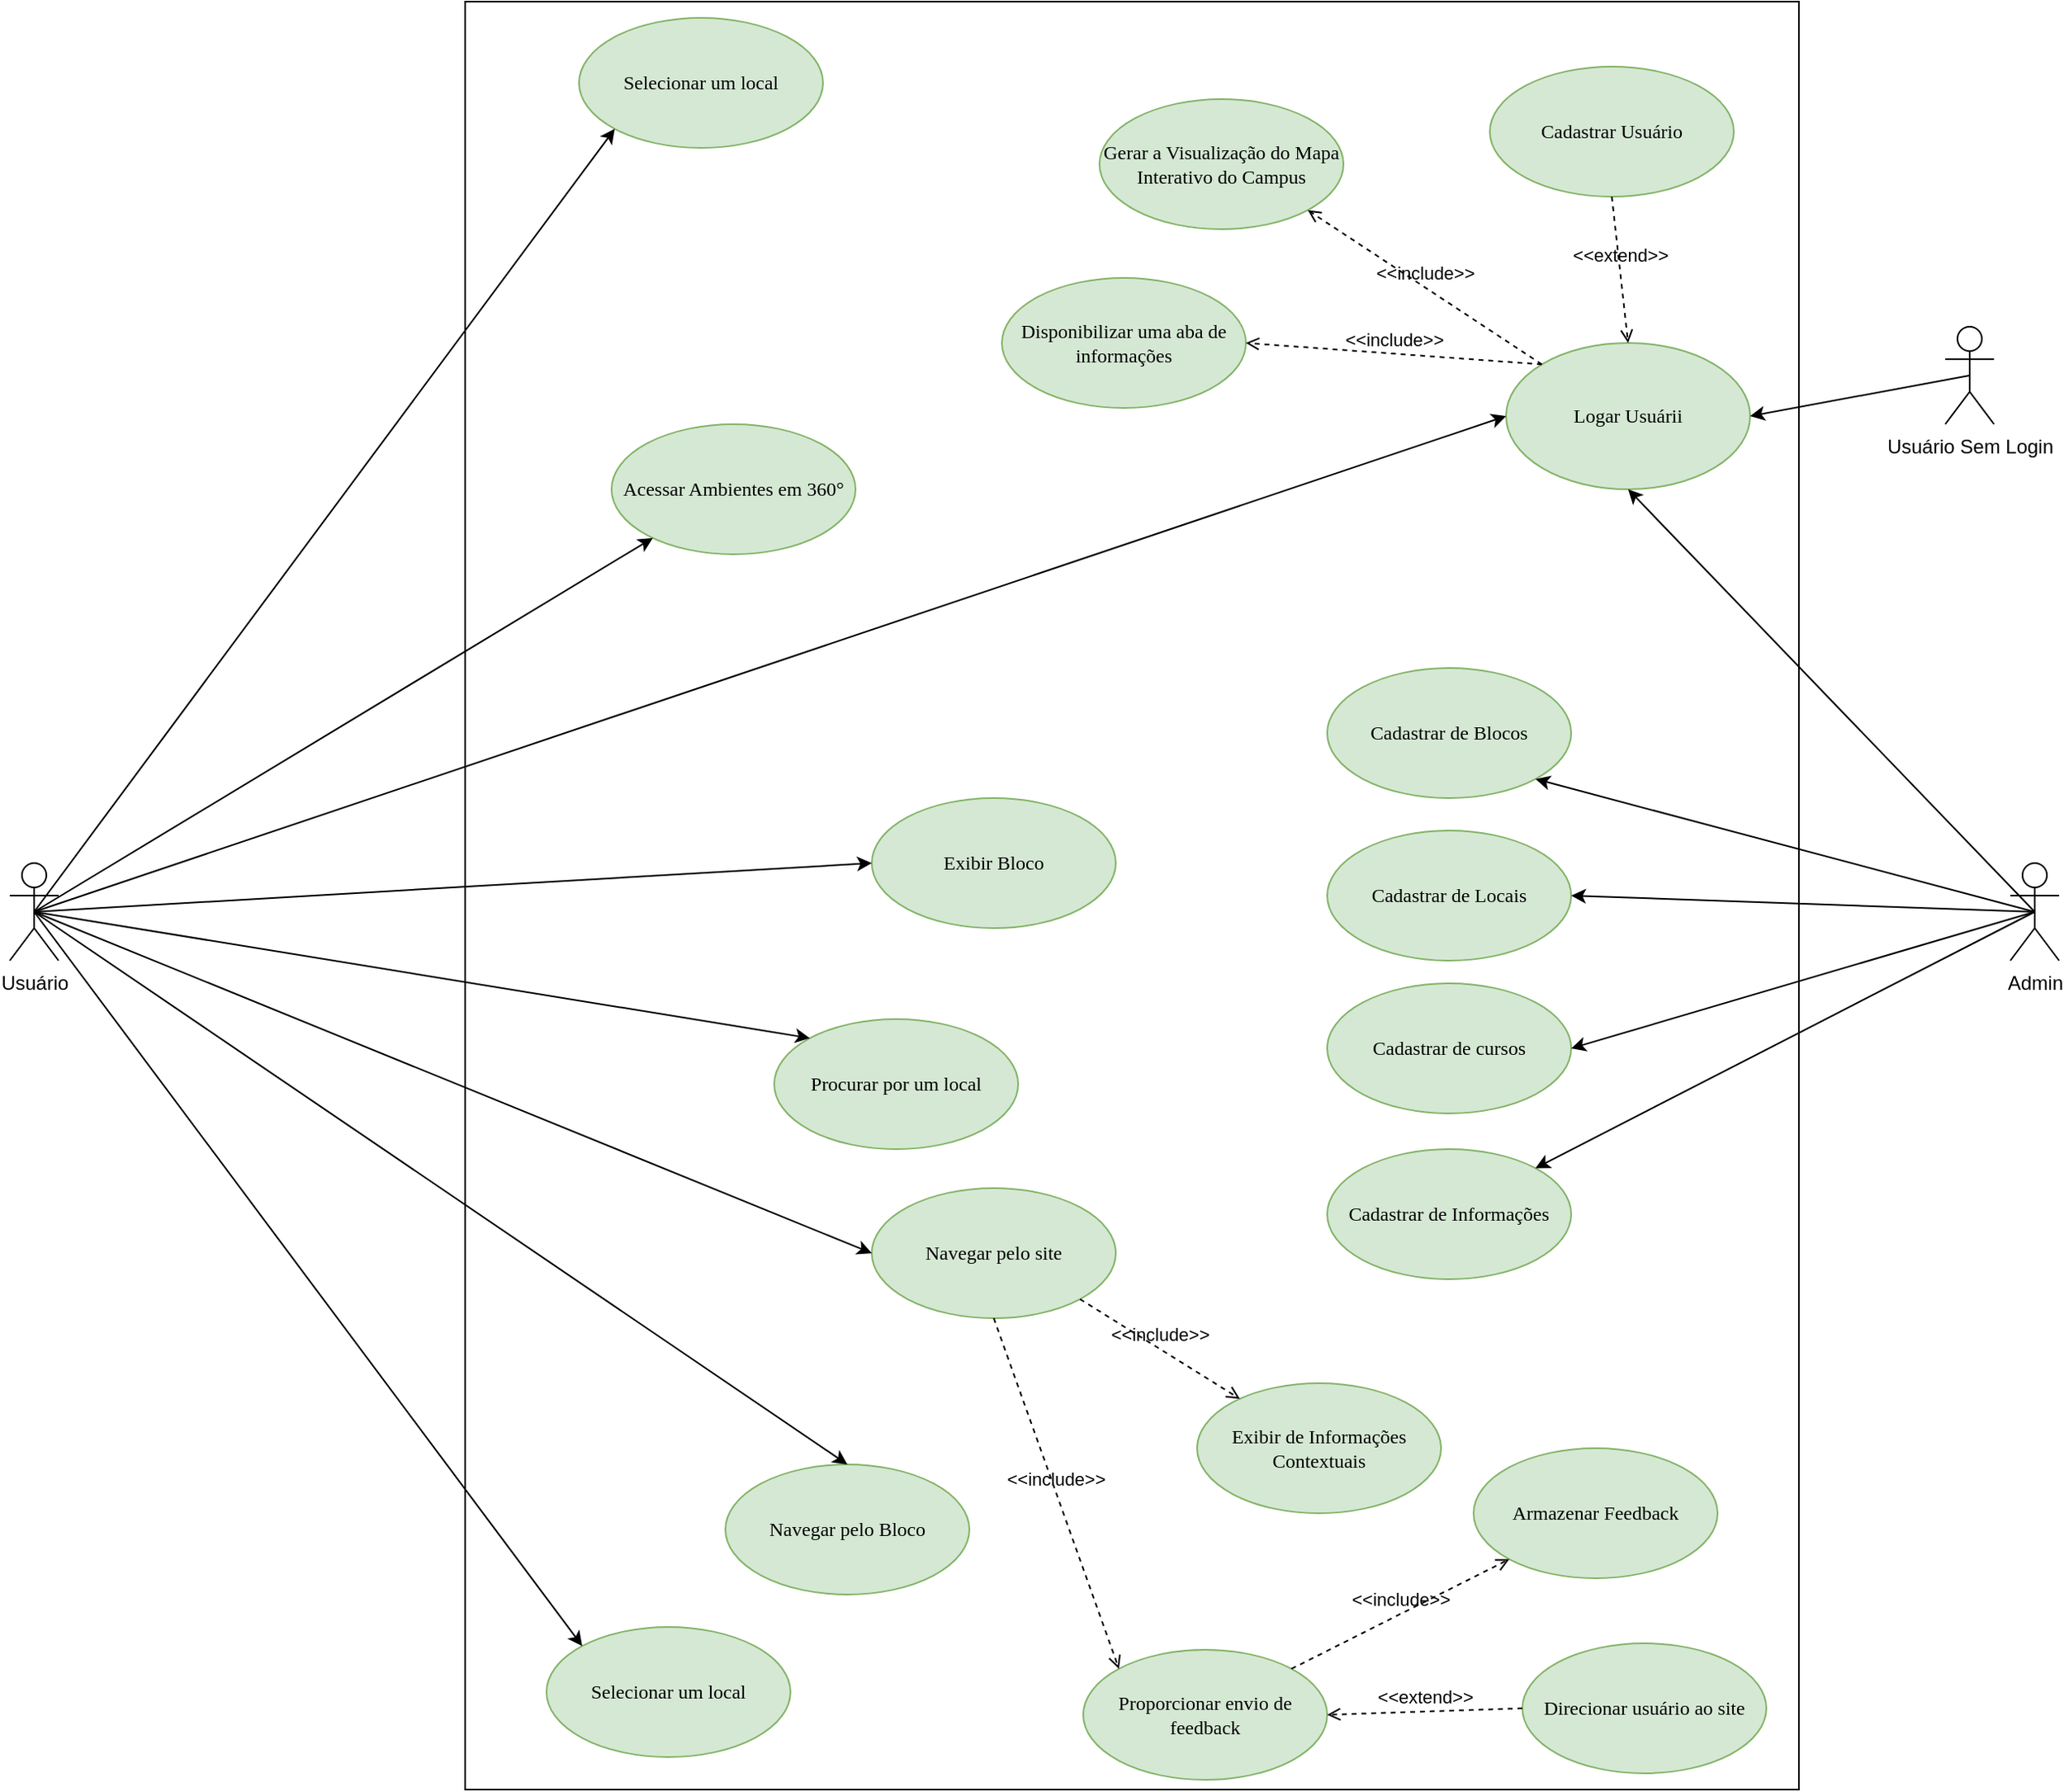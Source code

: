 <mxfile version="28.1.1">
  <diagram name="Página-1" id="K3MPkjYg-SS0c0kfxn3q">
    <mxGraphModel dx="1183" dy="-396" grid="1" gridSize="10" guides="1" tooltips="1" connect="1" arrows="1" fold="1" page="1" pageScale="1" pageWidth="850" pageHeight="1100" math="0" shadow="0">
      <root>
        <mxCell id="0" />
        <mxCell id="1" parent="0" />
        <mxCell id="F83xOVvox21xefaRlMgH-1" value="Usuário" style="shape=umlActor;verticalLabelPosition=bottom;verticalAlign=top;html=1;" parent="1" vertex="1">
          <mxGeometry x="130" y="1630" width="30" height="60" as="geometry" />
        </mxCell>
        <mxCell id="F83xOVvox21xefaRlMgH-2" value="" style="rounded=0;whiteSpace=wrap;html=1;" parent="1" vertex="1">
          <mxGeometry x="410" y="1100" width="820" height="1100" as="geometry" />
        </mxCell>
        <mxCell id="F83xOVvox21xefaRlMgH-3" value="&lt;span id=&quot;docs-internal-guid-2376f59f-7fff-6481-4a43-9a1930fdbd82&quot;&gt;&lt;span style=&quot;font-family: &amp;quot;Times New Roman&amp;quot;, serif; color: rgb(0, 0, 0); background-color: transparent; font-variant-numeric: normal; font-variant-east-asian: normal; font-variant-alternates: normal; font-variant-position: normal; font-variant-emoji: normal; vertical-align: baseline; white-space-collapse: preserve;&quot;&gt;&lt;font&gt;Gerar a Visualização do Mapa Interativo do Campus&lt;/font&gt;&lt;/span&gt;&lt;/span&gt;" style="ellipse;whiteSpace=wrap;html=1;fillColor=#d5e8d4;strokeColor=#82b366;fillStyle=auto;" parent="1" vertex="1">
          <mxGeometry x="800" y="1160" width="150" height="80" as="geometry" />
        </mxCell>
        <mxCell id="F83xOVvox21xefaRlMgH-4" value="&lt;span id=&quot;docs-internal-guid-f24437e0-7fff-d3ac-d5e2-8a2f636085c8&quot;&gt;&lt;span style=&quot;font-family: &amp;quot;Times New Roman&amp;quot;, serif; background-color: transparent; font-variant-numeric: normal; font-variant-east-asian: normal; font-variant-alternates: normal; font-variant-position: normal; font-variant-emoji: normal; vertical-align: baseline; white-space-collapse: preserve;&quot;&gt;&lt;font&gt;Acessar Ambientes em 360°&lt;/font&gt;&lt;/span&gt;&lt;/span&gt;" style="ellipse;whiteSpace=wrap;html=1;fillColor=#d5e8d4;strokeColor=#82b366;fillStyle=auto;" parent="1" vertex="1">
          <mxGeometry x="500" y="1360" width="150" height="80" as="geometry" />
        </mxCell>
        <mxCell id="F83xOVvox21xefaRlMgH-5" value="&lt;span id=&quot;docs-internal-guid-231aecde-7fff-781b-ef32-82b54bf53059&quot;&gt;&lt;p style=&quot;line-height:1.8;margin-right: 0.207pt;text-align: justify;margin-top:0pt;margin-bottom:0pt;&quot; dir=&quot;ltr&quot;&gt;&lt;span style=&quot;font-family: &amp;quot;Times New Roman&amp;quot;, serif; background-color: transparent; font-variant-numeric: normal; font-variant-east-asian: normal; font-variant-alternates: normal; font-variant-position: normal; font-variant-emoji: normal; vertical-align: baseline; white-space-collapse: preserve;&quot;&gt;&lt;font&gt;Cadastrar de Informações&lt;/font&gt;&lt;/span&gt;&lt;/p&gt;&lt;/span&gt;" style="ellipse;whiteSpace=wrap;html=1;fillColor=#d5e8d4;strokeColor=#82b366;fillStyle=auto;" parent="1" vertex="1">
          <mxGeometry x="940" y="1806" width="150" height="80" as="geometry" />
        </mxCell>
        <mxCell id="F83xOVvox21xefaRlMgH-6" value="&lt;span id=&quot;docs-internal-guid-2a21bf90-7fff-7d67-aaf7-011b39197655&quot;&gt;&lt;span style=&quot;font-family: &amp;quot;Times New Roman&amp;quot;, serif; background-color: transparent; font-variant-numeric: normal; font-variant-east-asian: normal; font-variant-alternates: normal; font-variant-position: normal; font-variant-emoji: normal; vertical-align: baseline; white-space-collapse: preserve;&quot;&gt;&lt;font&gt;Disponibilizar uma aba de informações&lt;/font&gt;&lt;/span&gt;&lt;/span&gt;" style="ellipse;whiteSpace=wrap;html=1;fillColor=#d5e8d4;strokeColor=#82b366;fillStyle=auto;" parent="1" vertex="1">
          <mxGeometry x="740" y="1270" width="150" height="80" as="geometry" />
        </mxCell>
        <mxCell id="F83xOVvox21xefaRlMgH-7" value="&lt;span id=&quot;docs-internal-guid-4f954907-7fff-11cc-2c32-3baa7ba16f77&quot;&gt;&lt;span style=&quot;font-family: &amp;quot;Times New Roman&amp;quot;, serif; background-color: transparent; font-variant-numeric: normal; font-variant-east-asian: normal; font-variant-alternates: normal; font-variant-position: normal; font-variant-emoji: normal; vertical-align: baseline; white-space-collapse: preserve;&quot;&gt;&lt;font&gt;Exibir de Informações Contextuais&lt;/font&gt;&lt;/span&gt;&lt;/span&gt;" style="ellipse;whiteSpace=wrap;html=1;fillColor=#d5e8d4;strokeColor=#82b366;fillStyle=auto;" parent="1" vertex="1">
          <mxGeometry x="860" y="1950" width="150" height="80" as="geometry" />
        </mxCell>
        <mxCell id="F83xOVvox21xefaRlMgH-8" value="&lt;span id=&quot;docs-internal-guid-c27e3f41-7fff-bd98-fa2d-bf7fd519aecd&quot;&gt;&lt;span style=&quot;font-family: &amp;quot;Times New Roman&amp;quot;, serif; background-color: transparent; font-variant-numeric: normal; font-variant-east-asian: normal; font-variant-alternates: normal; font-variant-position: normal; font-variant-emoji: normal; vertical-align: baseline; white-space-collapse: preserve;&quot;&gt;&lt;font&gt;Cadastrar de Blocos&lt;/font&gt;&lt;/span&gt;&lt;/span&gt;" style="ellipse;whiteSpace=wrap;html=1;fillColor=#d5e8d4;strokeColor=#82b366;fillStyle=auto;" parent="1" vertex="1">
          <mxGeometry x="940" y="1510" width="150" height="80" as="geometry" />
        </mxCell>
        <mxCell id="F83xOVvox21xefaRlMgH-9" value="&lt;span id=&quot;docs-internal-guid-f903d0a3-7fff-7130-a1cf-d41139294f35&quot;&gt;&lt;span style=&quot;font-family: &amp;quot;Times New Roman&amp;quot;, serif; background-color: transparent; font-variant-numeric: normal; font-variant-east-asian: normal; font-variant-alternates: normal; font-variant-position: normal; font-variant-emoji: normal; vertical-align: baseline; white-space-collapse: preserve;&quot;&gt;&lt;font&gt;Exibir Bloco&lt;/font&gt;&lt;/span&gt;&lt;/span&gt;" style="ellipse;whiteSpace=wrap;html=1;fillColor=#d5e8d4;strokeColor=#82b366;fillStyle=auto;" parent="1" vertex="1">
          <mxGeometry x="660" y="1590" width="150" height="80" as="geometry" />
        </mxCell>
        <mxCell id="F83xOVvox21xefaRlMgH-10" value="&lt;span id=&quot;docs-internal-guid-57134a0b-7fff-287f-7031-dcdd36b60766&quot;&gt;&lt;span style=&quot;font-family: &amp;quot;Times New Roman&amp;quot;, serif; background-color: transparent; font-variant-numeric: normal; font-variant-east-asian: normal; font-variant-alternates: normal; font-variant-position: normal; font-variant-emoji: normal; vertical-align: baseline; white-space-collapse: preserve;&quot;&gt;&lt;font&gt;Cadastrar de Locais&lt;/font&gt;&lt;/span&gt;&lt;/span&gt;" style="ellipse;whiteSpace=wrap;html=1;fillColor=#d5e8d4;strokeColor=#82b366;fillStyle=auto;" parent="1" vertex="1">
          <mxGeometry x="940" y="1610" width="150" height="80" as="geometry" />
        </mxCell>
        <mxCell id="F83xOVvox21xefaRlMgH-11" value="&lt;span id=&quot;docs-internal-guid-fb038e38-7fff-4dea-e3ec-efc2f691eba1&quot;&gt;&lt;span style=&quot;font-family: &amp;quot;Times New Roman&amp;quot;, serif; background-color: transparent; font-variant-numeric: normal; font-variant-east-asian: normal; font-variant-alternates: normal; font-variant-position: normal; font-variant-emoji: normal; vertical-align: baseline; white-space-collapse: preserve;&quot;&gt;&lt;font&gt;Selecionar um local&lt;/font&gt;&lt;/span&gt;&lt;/span&gt;" style="ellipse;whiteSpace=wrap;html=1;fillColor=#d5e8d4;strokeColor=#82b366;fillStyle=auto;" parent="1" vertex="1">
          <mxGeometry x="480" y="1110" width="150" height="80" as="geometry" />
        </mxCell>
        <mxCell id="F83xOVvox21xefaRlMgH-12" value="&lt;span id=&quot;docs-internal-guid-c9275b83-7fff-f508-3f18-4c6a1340f712&quot;&gt;&lt;span style=&quot;font-family: &amp;quot;Times New Roman&amp;quot;, serif; background-color: transparent; font-variant-numeric: normal; font-variant-east-asian: normal; font-variant-alternates: normal; font-variant-position: normal; font-variant-emoji: normal; vertical-align: baseline; white-space-collapse: preserve;&quot;&gt;&lt;font&gt;Procurar por um local&lt;/font&gt;&lt;/span&gt;&lt;/span&gt;" style="ellipse;whiteSpace=wrap;html=1;fillColor=#d5e8d4;strokeColor=#82b366;fillStyle=auto;" parent="1" vertex="1">
          <mxGeometry x="600" y="1726" width="150" height="80" as="geometry" />
        </mxCell>
        <mxCell id="F83xOVvox21xefaRlMgH-13" value="&lt;span id=&quot;docs-internal-guid-2de2e511-7fff-af50-b191-71acd4dcefd2&quot;&gt;&lt;span style=&quot;font-family: &amp;quot;Times New Roman&amp;quot;, serif; background-color: transparent; font-variant-numeric: normal; font-variant-east-asian: normal; font-variant-alternates: normal; font-variant-position: normal; font-variant-emoji: normal; vertical-align: baseline; white-space-collapse: preserve;&quot;&gt;&lt;font&gt;Navegar pelo Bloco&lt;/font&gt;&lt;/span&gt;&lt;/span&gt;" style="ellipse;whiteSpace=wrap;html=1;fillColor=#d5e8d4;strokeColor=#82b366;fillStyle=auto;" parent="1" vertex="1">
          <mxGeometry x="570" y="2000" width="150" height="80" as="geometry" />
        </mxCell>
        <mxCell id="F83xOVvox21xefaRlMgH-14" value="&lt;span id=&quot;docs-internal-guid-f60db369-7fff-7684-57ba-776f3e4cb593&quot;&gt;&lt;span style=&quot;font-family: &amp;quot;Times New Roman&amp;quot;, serif; background-color: transparent; font-variant-numeric: normal; font-variant-east-asian: normal; font-variant-alternates: normal; font-variant-position: normal; font-variant-emoji: normal; vertical-align: baseline; white-space-collapse: preserve;&quot;&gt;&lt;font&gt;Proporcionar envio de feedback&lt;/font&gt;&lt;/span&gt;&lt;/span&gt;" style="ellipse;whiteSpace=wrap;html=1;fillColor=#d5e8d4;strokeColor=#82b366;fillStyle=auto;" parent="1" vertex="1">
          <mxGeometry x="790" y="2114" width="150" height="80" as="geometry" />
        </mxCell>
        <mxCell id="F83xOVvox21xefaRlMgH-15" value="&lt;span id=&quot;docs-internal-guid-271f6d08-7fff-dcd5-a9e2-8c8246d5975a&quot;&gt;&lt;span style=&quot;font-family: &amp;quot;Times New Roman&amp;quot;, serif; background-color: transparent; font-variant-numeric: normal; font-variant-east-asian: normal; font-variant-alternates: normal; font-variant-position: normal; font-variant-emoji: normal; vertical-align: baseline; white-space-collapse: preserve;&quot;&gt;&lt;font&gt;Direcionar usuário ao site&lt;/font&gt;&lt;/span&gt;&lt;/span&gt;" style="ellipse;whiteSpace=wrap;html=1;fillColor=#d5e8d4;strokeColor=#82b366;fillStyle=auto;" parent="1" vertex="1">
          <mxGeometry x="1060" y="2110" width="150" height="80" as="geometry" />
        </mxCell>
        <mxCell id="F83xOVvox21xefaRlMgH-16" value="&lt;span id=&quot;docs-internal-guid-fb038e38-7fff-4dea-e3ec-efc2f691eba1&quot;&gt;&lt;span style=&quot;font-family: &amp;quot;Times New Roman&amp;quot;, serif; background-color: transparent; font-variant-numeric: normal; font-variant-east-asian: normal; font-variant-alternates: normal; font-variant-position: normal; font-variant-emoji: normal; vertical-align: baseline; white-space-collapse: preserve;&quot;&gt;&lt;font&gt;Cadastrar de cursos&lt;/font&gt;&lt;/span&gt;&lt;/span&gt;" style="ellipse;whiteSpace=wrap;html=1;fillColor=#d5e8d4;strokeColor=#82b366;fillStyle=auto;" parent="1" vertex="1">
          <mxGeometry x="940" y="1704" width="150" height="80" as="geometry" />
        </mxCell>
        <mxCell id="F83xOVvox21xefaRlMgH-17" value="&lt;span style=&quot;font-family: &amp;quot;Times New Roman&amp;quot;, serif; white-space-collapse: preserve;&quot;&gt;Armazenar Feedback&lt;/span&gt;" style="ellipse;whiteSpace=wrap;html=1;fillColor=#d5e8d4;strokeColor=#82b366;fillStyle=auto;" parent="1" vertex="1">
          <mxGeometry x="1030" y="1990" width="150" height="80" as="geometry" />
        </mxCell>
        <mxCell id="F83xOVvox21xefaRlMgH-18" value="&lt;span id=&quot;docs-internal-guid-fb038e38-7fff-4dea-e3ec-efc2f691eba1&quot;&gt;&lt;span style=&quot;font-family: &amp;quot;Times New Roman&amp;quot;, serif; background-color: transparent; font-variant-numeric: normal; font-variant-east-asian: normal; font-variant-alternates: normal; font-variant-position: normal; font-variant-emoji: normal; vertical-align: baseline; white-space-collapse: preserve;&quot;&gt;&lt;font&gt;Selecionar um local&lt;/font&gt;&lt;/span&gt;&lt;/span&gt;" style="ellipse;whiteSpace=wrap;html=1;fillColor=#d5e8d4;strokeColor=#82b366;fillStyle=auto;" parent="1" vertex="1">
          <mxGeometry x="460" y="2100" width="150" height="80" as="geometry" />
        </mxCell>
        <mxCell id="F83xOVvox21xefaRlMgH-20" value="Admin" style="shape=umlActor;verticalLabelPosition=bottom;verticalAlign=top;html=1;" parent="1" vertex="1">
          <mxGeometry x="1360" y="1630" width="30" height="60" as="geometry" />
        </mxCell>
        <mxCell id="F83xOVvox21xefaRlMgH-21" value="&lt;span id=&quot;docs-internal-guid-fb038e38-7fff-4dea-e3ec-efc2f691eba1&quot;&gt;&lt;span style=&quot;font-family: &amp;quot;Times New Roman&amp;quot;, serif; background-color: transparent; font-variant-numeric: normal; font-variant-east-asian: normal; font-variant-alternates: normal; font-variant-position: normal; font-variant-emoji: normal; vertical-align: baseline; white-space-collapse: preserve;&quot;&gt;&lt;font&gt;Navegar pelo site&lt;/font&gt;&lt;/span&gt;&lt;/span&gt;" style="ellipse;whiteSpace=wrap;html=1;fillColor=#d5e8d4;strokeColor=#82b366;fillStyle=auto;" parent="1" vertex="1">
          <mxGeometry x="660" y="1830" width="150" height="80" as="geometry" />
        </mxCell>
        <mxCell id="F83xOVvox21xefaRlMgH-22" style="rounded=0;orthogonalLoop=1;jettySize=auto;html=1;exitX=0.5;exitY=0.5;exitDx=0;exitDy=0;exitPerimeter=0;endArrow=classic;endFill=1;strokeWidth=1;jumpSize=0;strokeColor=default;entryX=0;entryY=1;entryDx=0;entryDy=0;" parent="1" source="F83xOVvox21xefaRlMgH-1" target="F83xOVvox21xefaRlMgH-11" edge="1">
          <mxGeometry relative="1" as="geometry" />
        </mxCell>
        <mxCell id="F83xOVvox21xefaRlMgH-23" style="rounded=0;orthogonalLoop=1;jettySize=auto;html=1;exitX=0.5;exitY=0.5;exitDx=0;exitDy=0;exitPerimeter=0;endArrow=classic;endFill=1;strokeWidth=1;jumpSize=0;strokeColor=default;" parent="1" source="F83xOVvox21xefaRlMgH-1" target="F83xOVvox21xefaRlMgH-4" edge="1">
          <mxGeometry relative="1" as="geometry">
            <mxPoint x="245" y="1520" as="sourcePoint" />
            <mxPoint x="462" y="1286" as="targetPoint" />
          </mxGeometry>
        </mxCell>
        <mxCell id="F83xOVvox21xefaRlMgH-24" style="rounded=0;orthogonalLoop=1;jettySize=auto;html=1;exitX=0.5;exitY=0.5;exitDx=0;exitDy=0;exitPerimeter=0;endArrow=classic;endFill=1;strokeWidth=1;jumpSize=0;strokeColor=default;entryX=0;entryY=0.5;entryDx=0;entryDy=0;" parent="1" source="F83xOVvox21xefaRlMgH-1" target="F83xOVvox21xefaRlMgH-9" edge="1">
          <mxGeometry relative="1" as="geometry">
            <mxPoint x="245" y="1520" as="sourcePoint" />
            <mxPoint x="541" y="1368" as="targetPoint" />
          </mxGeometry>
        </mxCell>
        <mxCell id="F83xOVvox21xefaRlMgH-25" style="rounded=0;orthogonalLoop=1;jettySize=auto;html=1;exitX=0.5;exitY=0.5;exitDx=0;exitDy=0;exitPerimeter=0;endArrow=classic;endFill=1;strokeWidth=1;jumpSize=0;strokeColor=default;entryX=0;entryY=0;entryDx=0;entryDy=0;" parent="1" source="F83xOVvox21xefaRlMgH-1" target="F83xOVvox21xefaRlMgH-12" edge="1">
          <mxGeometry relative="1" as="geometry">
            <mxPoint x="245" y="1520" as="sourcePoint" />
            <mxPoint x="590" y="1430" as="targetPoint" />
          </mxGeometry>
        </mxCell>
        <mxCell id="F83xOVvox21xefaRlMgH-26" style="rounded=0;orthogonalLoop=1;jettySize=auto;html=1;exitX=0.5;exitY=0.5;exitDx=0;exitDy=0;exitPerimeter=0;endArrow=classic;endFill=1;strokeWidth=1;jumpSize=0;strokeColor=default;entryX=0;entryY=0.5;entryDx=0;entryDy=0;" parent="1" source="F83xOVvox21xefaRlMgH-1" target="F83xOVvox21xefaRlMgH-21" edge="1">
          <mxGeometry relative="1" as="geometry">
            <mxPoint x="255" y="1530" as="sourcePoint" />
            <mxPoint x="600" y="1440" as="targetPoint" />
          </mxGeometry>
        </mxCell>
        <mxCell id="F83xOVvox21xefaRlMgH-27" style="rounded=0;orthogonalLoop=1;jettySize=auto;html=1;exitX=0.5;exitY=0.5;exitDx=0;exitDy=0;exitPerimeter=0;endArrow=classic;endFill=1;strokeWidth=1;jumpSize=0;strokeColor=default;entryX=0.5;entryY=0;entryDx=0;entryDy=0;" parent="1" source="F83xOVvox21xefaRlMgH-1" target="F83xOVvox21xefaRlMgH-13" edge="1">
          <mxGeometry relative="1" as="geometry">
            <mxPoint x="265" y="1540" as="sourcePoint" />
            <mxPoint x="610" y="1450" as="targetPoint" />
          </mxGeometry>
        </mxCell>
        <mxCell id="F83xOVvox21xefaRlMgH-28" style="rounded=0;orthogonalLoop=1;jettySize=auto;html=1;exitX=0.5;exitY=0.5;exitDx=0;exitDy=0;exitPerimeter=0;endArrow=classic;endFill=1;strokeWidth=1;jumpSize=0;strokeColor=default;entryX=0;entryY=0;entryDx=0;entryDy=0;" parent="1" source="F83xOVvox21xefaRlMgH-1" target="F83xOVvox21xefaRlMgH-18" edge="1">
          <mxGeometry relative="1" as="geometry">
            <mxPoint x="245" y="1520" as="sourcePoint" />
            <mxPoint x="510" y="1700" as="targetPoint" />
          </mxGeometry>
        </mxCell>
        <mxCell id="F83xOVvox21xefaRlMgH-35" style="rounded=0;orthogonalLoop=1;jettySize=auto;html=1;exitX=0.5;exitY=0.5;exitDx=0;exitDy=0;exitPerimeter=0;endArrow=classic;endFill=1;strokeWidth=1;jumpSize=0;strokeColor=default;entryX=1;entryY=1;entryDx=0;entryDy=0;" parent="1" source="F83xOVvox21xefaRlMgH-20" target="F83xOVvox21xefaRlMgH-8" edge="1">
          <mxGeometry relative="1" as="geometry">
            <mxPoint x="1310" y="1910" as="sourcePoint" />
            <mxPoint x="1120" y="2120" as="targetPoint" />
          </mxGeometry>
        </mxCell>
        <mxCell id="F83xOVvox21xefaRlMgH-36" style="rounded=0;orthogonalLoop=1;jettySize=auto;html=1;exitX=0.5;exitY=0.5;exitDx=0;exitDy=0;exitPerimeter=0;endArrow=classic;endFill=1;strokeWidth=1;jumpSize=0;strokeColor=default;entryX=1;entryY=0.5;entryDx=0;entryDy=0;" parent="1" source="F83xOVvox21xefaRlMgH-20" target="F83xOVvox21xefaRlMgH-16" edge="1">
          <mxGeometry relative="1" as="geometry">
            <mxPoint x="1325" y="2050" as="sourcePoint" />
            <mxPoint x="1178" y="1948" as="targetPoint" />
          </mxGeometry>
        </mxCell>
        <mxCell id="F83xOVvox21xefaRlMgH-37" style="rounded=0;orthogonalLoop=1;jettySize=auto;html=1;exitX=0.5;exitY=0.5;exitDx=0;exitDy=0;exitPerimeter=0;endArrow=classic;endFill=1;strokeWidth=1;jumpSize=0;strokeColor=default;entryX=1;entryY=0;entryDx=0;entryDy=0;" parent="1" source="F83xOVvox21xefaRlMgH-20" target="F83xOVvox21xefaRlMgH-5" edge="1">
          <mxGeometry relative="1" as="geometry">
            <mxPoint x="1335" y="2060" as="sourcePoint" />
            <mxPoint x="1188" y="1958" as="targetPoint" />
          </mxGeometry>
        </mxCell>
        <mxCell id="F83xOVvox21xefaRlMgH-38" style="rounded=0;orthogonalLoop=1;jettySize=auto;html=1;exitX=0.5;exitY=0.5;exitDx=0;exitDy=0;exitPerimeter=0;endArrow=classic;endFill=1;strokeWidth=1;jumpSize=0;strokeColor=default;entryX=1;entryY=0.5;entryDx=0;entryDy=0;" parent="1" source="F83xOVvox21xefaRlMgH-20" target="F83xOVvox21xefaRlMgH-10" edge="1">
          <mxGeometry relative="1" as="geometry">
            <mxPoint x="1345" y="2070" as="sourcePoint" />
            <mxPoint x="1198" y="1968" as="targetPoint" />
          </mxGeometry>
        </mxCell>
        <mxCell id="P-5V8FdcP5-6O3BqUtUe-1" value="&lt;font face=&quot;Times New Roman, serif&quot;&gt;&lt;span style=&quot;white-space-collapse: preserve;&quot;&gt;Logar Usuárii&lt;/span&gt;&lt;/font&gt;" style="ellipse;whiteSpace=wrap;html=1;fillColor=#d5e8d4;strokeColor=#82b366;fillStyle=auto;" vertex="1" parent="1">
          <mxGeometry x="1050" y="1310" width="150" height="90" as="geometry" />
        </mxCell>
        <mxCell id="P-5V8FdcP5-6O3BqUtUe-2" value="&lt;span style=&quot;font-family: &amp;quot;Times New Roman&amp;quot;, serif; white-space-collapse: preserve;&quot;&gt;Cadastrar Usuário&lt;/span&gt;" style="ellipse;whiteSpace=wrap;html=1;fillColor=#d5e8d4;strokeColor=#82b366;fillStyle=auto;" vertex="1" parent="1">
          <mxGeometry x="1040" y="1140" width="150" height="80" as="geometry" />
        </mxCell>
        <mxCell id="P-5V8FdcP5-6O3BqUtUe-7" style="rounded=0;orthogonalLoop=1;jettySize=auto;html=1;exitX=0.5;exitY=0.5;exitDx=0;exitDy=0;exitPerimeter=0;entryX=1;entryY=0.5;entryDx=0;entryDy=0;" edge="1" parent="1" source="P-5V8FdcP5-6O3BqUtUe-3" target="P-5V8FdcP5-6O3BqUtUe-1">
          <mxGeometry relative="1" as="geometry">
            <mxPoint x="1299.5" y="1550" as="targetPoint" />
          </mxGeometry>
        </mxCell>
        <mxCell id="P-5V8FdcP5-6O3BqUtUe-3" value="Usuário Sem Login" style="shape=umlActor;verticalLabelPosition=bottom;verticalAlign=top;html=1;" vertex="1" parent="1">
          <mxGeometry x="1320" y="1300" width="30" height="60" as="geometry" />
        </mxCell>
        <mxCell id="P-5V8FdcP5-6O3BqUtUe-4" style="rounded=0;orthogonalLoop=1;jettySize=auto;html=1;exitX=0.5;exitY=0.5;exitDx=0;exitDy=0;exitPerimeter=0;endArrow=classic;endFill=1;strokeWidth=1;jumpSize=0;strokeColor=default;entryX=0.5;entryY=1;entryDx=0;entryDy=0;" edge="1" parent="1" source="F83xOVvox21xefaRlMgH-20" target="P-5V8FdcP5-6O3BqUtUe-1">
          <mxGeometry relative="1" as="geometry">
            <mxPoint x="1360" y="1860" as="sourcePoint" />
            <mxPoint x="1183" y="1838" as="targetPoint" />
          </mxGeometry>
        </mxCell>
        <mxCell id="P-5V8FdcP5-6O3BqUtUe-5" style="rounded=0;orthogonalLoop=1;jettySize=auto;html=1;exitX=0.5;exitY=0.5;exitDx=0;exitDy=0;exitPerimeter=0;endArrow=classic;endFill=1;strokeWidth=1;jumpSize=0;strokeColor=default;entryX=0;entryY=0.5;entryDx=0;entryDy=0;" edge="1" parent="1" source="F83xOVvox21xefaRlMgH-1" target="P-5V8FdcP5-6O3BqUtUe-1">
          <mxGeometry relative="1" as="geometry">
            <mxPoint x="100" y="1560" as="sourcePoint" />
            <mxPoint x="750" y="1697" as="targetPoint" />
          </mxGeometry>
        </mxCell>
        <mxCell id="P-5V8FdcP5-6O3BqUtUe-12" value="&amp;lt;&amp;lt;extend&amp;gt;&amp;gt;" style="html=1;verticalAlign=bottom;labelBackgroundColor=none;endArrow=open;endFill=0;dashed=1;rounded=0;exitX=0.5;exitY=1;exitDx=0;exitDy=0;entryX=0.5;entryY=0;entryDx=0;entryDy=0;" edge="1" parent="1" source="P-5V8FdcP5-6O3BqUtUe-2" target="P-5V8FdcP5-6O3BqUtUe-1">
          <mxGeometry width="160" relative="1" as="geometry">
            <mxPoint x="830" y="1620" as="sourcePoint" />
            <mxPoint x="990" y="1620" as="targetPoint" />
          </mxGeometry>
        </mxCell>
        <mxCell id="P-5V8FdcP5-6O3BqUtUe-13" value="&amp;lt;&amp;lt;include&amp;gt;&amp;gt;" style="html=1;verticalAlign=bottom;labelBackgroundColor=none;endArrow=open;endFill=0;dashed=1;rounded=0;exitX=0;exitY=0;exitDx=0;exitDy=0;entryX=1;entryY=0.5;entryDx=0;entryDy=0;" edge="1" parent="1" source="P-5V8FdcP5-6O3BqUtUe-1" target="F83xOVvox21xefaRlMgH-6">
          <mxGeometry width="160" relative="1" as="geometry">
            <mxPoint x="830" y="1620" as="sourcePoint" />
            <mxPoint x="990" y="1620" as="targetPoint" />
          </mxGeometry>
        </mxCell>
        <mxCell id="P-5V8FdcP5-6O3BqUtUe-14" value="&amp;lt;&amp;lt;include&amp;gt;&amp;gt;" style="html=1;verticalAlign=bottom;labelBackgroundColor=none;endArrow=open;endFill=0;dashed=1;rounded=0;exitX=1;exitY=1;exitDx=0;exitDy=0;" edge="1" parent="1" source="F83xOVvox21xefaRlMgH-21" target="F83xOVvox21xefaRlMgH-7">
          <mxGeometry width="160" relative="1" as="geometry">
            <mxPoint x="830" y="1870" as="sourcePoint" />
            <mxPoint x="990" y="1870" as="targetPoint" />
          </mxGeometry>
        </mxCell>
        <mxCell id="P-5V8FdcP5-6O3BqUtUe-15" value="&amp;lt;&amp;lt;include&amp;gt;&amp;gt;" style="html=1;verticalAlign=bottom;labelBackgroundColor=none;endArrow=open;endFill=0;dashed=1;rounded=0;exitX=0.5;exitY=1;exitDx=0;exitDy=0;entryX=0;entryY=0;entryDx=0;entryDy=0;" edge="1" parent="1" source="F83xOVvox21xefaRlMgH-21" target="F83xOVvox21xefaRlMgH-14">
          <mxGeometry width="160" relative="1" as="geometry">
            <mxPoint x="830" y="2120" as="sourcePoint" />
            <mxPoint x="990" y="2120" as="targetPoint" />
          </mxGeometry>
        </mxCell>
        <mxCell id="P-5V8FdcP5-6O3BqUtUe-18" value="&amp;lt;&amp;lt;include&amp;gt;&amp;gt;" style="html=1;verticalAlign=bottom;labelBackgroundColor=none;endArrow=open;endFill=0;dashed=1;rounded=0;exitX=1;exitY=0;exitDx=0;exitDy=0;entryX=0;entryY=1;entryDx=0;entryDy=0;" edge="1" parent="1" source="F83xOVvox21xefaRlMgH-14" target="F83xOVvox21xefaRlMgH-17">
          <mxGeometry width="160" relative="1" as="geometry">
            <mxPoint x="715" y="2050" as="sourcePoint" />
            <mxPoint x="798" y="2129" as="targetPoint" />
          </mxGeometry>
        </mxCell>
        <mxCell id="P-5V8FdcP5-6O3BqUtUe-19" value="&amp;lt;&amp;lt;extend&amp;gt;&amp;gt;" style="html=1;verticalAlign=bottom;labelBackgroundColor=none;endArrow=open;endFill=0;dashed=1;rounded=0;entryX=1;entryY=0.5;entryDx=0;entryDy=0;exitX=0;exitY=0.5;exitDx=0;exitDy=0;" edge="1" parent="1" source="F83xOVvox21xefaRlMgH-15" target="F83xOVvox21xefaRlMgH-14">
          <mxGeometry width="160" relative="1" as="geometry">
            <mxPoint x="1135" y="1520" as="sourcePoint" />
            <mxPoint x="1135" y="1570" as="targetPoint" />
          </mxGeometry>
        </mxCell>
        <mxCell id="P-5V8FdcP5-6O3BqUtUe-20" value="&amp;lt;&amp;lt;include&amp;gt;&amp;gt;" style="html=1;verticalAlign=bottom;labelBackgroundColor=none;endArrow=open;endFill=0;dashed=1;rounded=0;exitX=0;exitY=0;exitDx=0;exitDy=0;entryX=1;entryY=1;entryDx=0;entryDy=0;" edge="1" parent="1" source="P-5V8FdcP5-6O3BqUtUe-1" target="F83xOVvox21xefaRlMgH-3">
          <mxGeometry width="160" relative="1" as="geometry">
            <mxPoint x="1082" y="1583" as="sourcePoint" />
            <mxPoint x="940" y="1570" as="targetPoint" />
          </mxGeometry>
        </mxCell>
      </root>
    </mxGraphModel>
  </diagram>
</mxfile>
